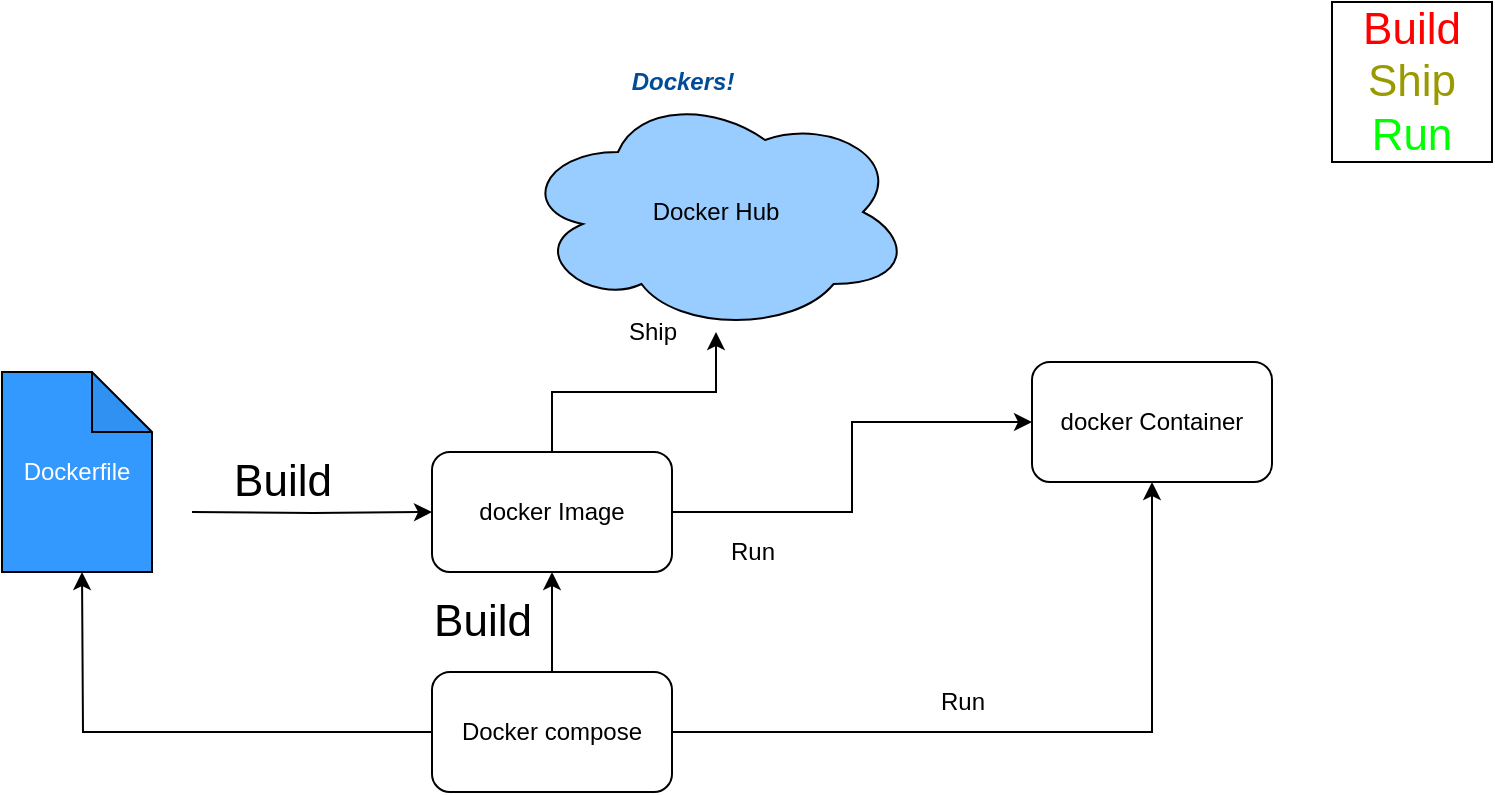 <mxfile version="20.5.1" type="github">
  <diagram id="prtHgNgQTEPvFCAcTncT" name="Docker Note">
    <mxGraphModel dx="1372" dy="764" grid="1" gridSize="10" guides="1" tooltips="1" connect="1" arrows="1" fold="1" page="1" pageScale="1" pageWidth="827" pageHeight="1169" math="0" shadow="0">
      <root>
        <mxCell id="0" />
        <mxCell id="1" parent="0" />
        <mxCell id="aAzJ9ToRv6hSn6NMdWfV-9" value="&lt;font color=&quot;#004C99&quot;&gt;&lt;i&gt;&lt;b&gt;Dockers!&lt;/b&gt;&lt;/i&gt;&lt;/font&gt;" style="text;html=1;align=center;verticalAlign=middle;resizable=0;points=[];autosize=1;strokeColor=none;fillColor=none;" parent="1" vertex="1">
          <mxGeometry x="360" y="40" width="70" height="30" as="geometry" />
        </mxCell>
        <mxCell id="aAzJ9ToRv6hSn6NMdWfV-22" style="edgeStyle=orthogonalEdgeStyle;rounded=0;orthogonalLoop=1;jettySize=auto;html=1;entryX=0;entryY=0.5;entryDx=0;entryDy=0;fontSize=12;fontColor=#000000;" parent="1" target="aAzJ9ToRv6hSn6NMdWfV-17" edge="1">
          <mxGeometry relative="1" as="geometry">
            <mxPoint x="150" y="270" as="sourcePoint" />
          </mxGeometry>
        </mxCell>
        <mxCell id="aAzJ9ToRv6hSn6NMdWfV-11" value="&lt;div style=&quot;font-size: 22px;&quot;&gt;&lt;font style=&quot;font-size: 22px;&quot; color=&quot;#FF0000&quot;&gt;Build&lt;/font&gt;&lt;/div&gt;&lt;div style=&quot;font-size: 22px;&quot;&gt;&lt;font style=&quot;font-size: 22px;&quot; color=&quot;#999900&quot;&gt;Ship&lt;/font&gt;&lt;/div&gt;&lt;div style=&quot;font-size: 22px;&quot;&gt;&lt;font style=&quot;font-size: 22px;&quot; color=&quot;#FF0000&quot;&gt;&lt;font style=&quot;font-size: 22px;&quot; color=&quot;#00FF00&quot;&gt;Run&lt;/font&gt;&lt;br&gt;&lt;/font&gt;&lt;/div&gt;" style="whiteSpace=wrap;html=1;aspect=fixed;fontColor=#004C99;" parent="1" vertex="1">
          <mxGeometry x="720" y="15" width="80" height="80" as="geometry" />
        </mxCell>
        <mxCell id="aAzJ9ToRv6hSn6NMdWfV-16" value="&lt;div&gt;Build&lt;/div&gt;" style="text;html=1;align=center;verticalAlign=middle;resizable=0;points=[];autosize=1;strokeColor=none;fillColor=none;fontSize=22;fontColor=#000000;" parent="1" vertex="1">
          <mxGeometry x="160" y="235" width="70" height="40" as="geometry" />
        </mxCell>
        <mxCell id="aAzJ9ToRv6hSn6NMdWfV-19" style="edgeStyle=orthogonalEdgeStyle;rounded=0;orthogonalLoop=1;jettySize=auto;html=1;fontSize=12;fontColor=#000000;" parent="1" source="aAzJ9ToRv6hSn6NMdWfV-17" target="aAzJ9ToRv6hSn6NMdWfV-18" edge="1">
          <mxGeometry relative="1" as="geometry" />
        </mxCell>
        <mxCell id="aAzJ9ToRv6hSn6NMdWfV-21" style="edgeStyle=orthogonalEdgeStyle;rounded=0;orthogonalLoop=1;jettySize=auto;html=1;exitX=0.5;exitY=0;exitDx=0;exitDy=0;fontSize=12;fontColor=#000000;" parent="1" source="aAzJ9ToRv6hSn6NMdWfV-17" target="aAzJ9ToRv6hSn6NMdWfV-20" edge="1">
          <mxGeometry relative="1" as="geometry" />
        </mxCell>
        <mxCell id="aAzJ9ToRv6hSn6NMdWfV-17" value="docker Image" style="rounded=1;whiteSpace=wrap;html=1;fontSize=12;fontColor=#000000;" parent="1" vertex="1">
          <mxGeometry x="270" y="240" width="120" height="60" as="geometry" />
        </mxCell>
        <mxCell id="aAzJ9ToRv6hSn6NMdWfV-18" value="docker Container" style="rounded=1;whiteSpace=wrap;html=1;fontSize=12;fontColor=#000000;" parent="1" vertex="1">
          <mxGeometry x="570" y="195" width="120" height="60" as="geometry" />
        </mxCell>
        <mxCell id="aAzJ9ToRv6hSn6NMdWfV-20" value="Docker Hub" style="ellipse;shape=cloud;whiteSpace=wrap;html=1;fontSize=12;fontColor=#000000;fillColor=#99CCFF;" parent="1" vertex="1">
          <mxGeometry x="314" y="60" width="196" height="120" as="geometry" />
        </mxCell>
        <mxCell id="aAzJ9ToRv6hSn6NMdWfV-23" value="&lt;div&gt;Ship&lt;/div&gt;" style="text;html=1;align=center;verticalAlign=middle;resizable=0;points=[];autosize=1;strokeColor=none;fillColor=none;fontSize=12;fontColor=#000000;" parent="1" vertex="1">
          <mxGeometry x="355" y="165" width="50" height="30" as="geometry" />
        </mxCell>
        <mxCell id="aAzJ9ToRv6hSn6NMdWfV-24" value="Run" style="text;html=1;align=center;verticalAlign=middle;resizable=0;points=[];autosize=1;strokeColor=none;fillColor=none;fontSize=12;fontColor=#000000;" parent="1" vertex="1">
          <mxGeometry x="405" y="275" width="50" height="30" as="geometry" />
        </mxCell>
        <mxCell id="aAzJ9ToRv6hSn6NMdWfV-36" style="edgeStyle=orthogonalEdgeStyle;rounded=0;orthogonalLoop=1;jettySize=auto;html=1;entryX=0.5;entryY=1;entryDx=0;entryDy=0;fontSize=12;fontColor=#000000;" parent="1" source="aAzJ9ToRv6hSn6NMdWfV-25" target="aAzJ9ToRv6hSn6NMdWfV-17" edge="1">
          <mxGeometry relative="1" as="geometry" />
        </mxCell>
        <mxCell id="aAzJ9ToRv6hSn6NMdWfV-37" style="edgeStyle=orthogonalEdgeStyle;rounded=0;orthogonalLoop=1;jettySize=auto;html=1;entryX=0.5;entryY=1;entryDx=0;entryDy=0;fontSize=12;fontColor=#000000;" parent="1" source="aAzJ9ToRv6hSn6NMdWfV-25" edge="1">
          <mxGeometry relative="1" as="geometry">
            <mxPoint x="95" y="300" as="targetPoint" />
          </mxGeometry>
        </mxCell>
        <mxCell id="aAzJ9ToRv6hSn6NMdWfV-38" style="edgeStyle=orthogonalEdgeStyle;rounded=0;orthogonalLoop=1;jettySize=auto;html=1;fontSize=12;fontColor=#000000;" parent="1" source="aAzJ9ToRv6hSn6NMdWfV-25" target="aAzJ9ToRv6hSn6NMdWfV-18" edge="1">
          <mxGeometry relative="1" as="geometry" />
        </mxCell>
        <mxCell id="aAzJ9ToRv6hSn6NMdWfV-25" value="Docker compose" style="rounded=1;whiteSpace=wrap;html=1;fontSize=12;fontColor=#000000;" parent="1" vertex="1">
          <mxGeometry x="270" y="350" width="120" height="60" as="geometry" />
        </mxCell>
        <mxCell id="aAzJ9ToRv6hSn6NMdWfV-39" value="&lt;div&gt;Build&lt;/div&gt;" style="text;html=1;align=center;verticalAlign=middle;resizable=0;points=[];autosize=1;strokeColor=none;fillColor=none;fontSize=22;fontColor=#000000;" parent="1" vertex="1">
          <mxGeometry x="260" y="305" width="70" height="40" as="geometry" />
        </mxCell>
        <mxCell id="aAzJ9ToRv6hSn6NMdWfV-40" value="Run" style="text;html=1;align=center;verticalAlign=middle;resizable=0;points=[];autosize=1;strokeColor=none;fillColor=none;fontSize=12;fontColor=#000000;" parent="1" vertex="1">
          <mxGeometry x="510" y="350" width="50" height="30" as="geometry" />
        </mxCell>
        <mxCell id="f57JWtRtYvCcHx0G5X2H-1" value="&lt;font color=&quot;#FFFFFF&quot;&gt;Dockerfile&lt;/font&gt;" style="shape=note;whiteSpace=wrap;html=1;backgroundOutline=1;darkOpacity=0.05;fillColor=#3399FF;" vertex="1" parent="1">
          <mxGeometry x="55" y="200" width="75" height="100" as="geometry" />
        </mxCell>
      </root>
    </mxGraphModel>
  </diagram>
</mxfile>
